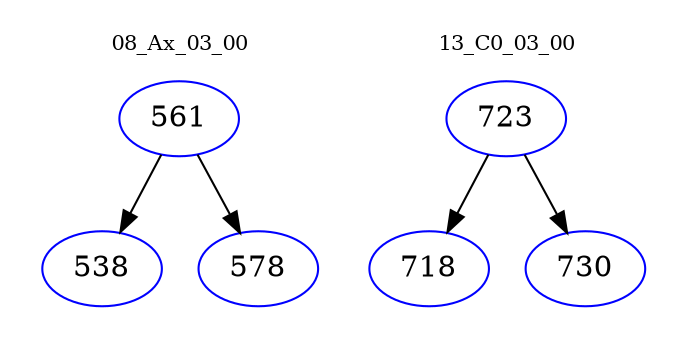 digraph{
subgraph cluster_0 {
color = white
label = "08_Ax_03_00";
fontsize=10;
T0_561 [label="561", color="blue"]
T0_561 -> T0_538 [color="black"]
T0_538 [label="538", color="blue"]
T0_561 -> T0_578 [color="black"]
T0_578 [label="578", color="blue"]
}
subgraph cluster_1 {
color = white
label = "13_C0_03_00";
fontsize=10;
T1_723 [label="723", color="blue"]
T1_723 -> T1_718 [color="black"]
T1_718 [label="718", color="blue"]
T1_723 -> T1_730 [color="black"]
T1_730 [label="730", color="blue"]
}
}
